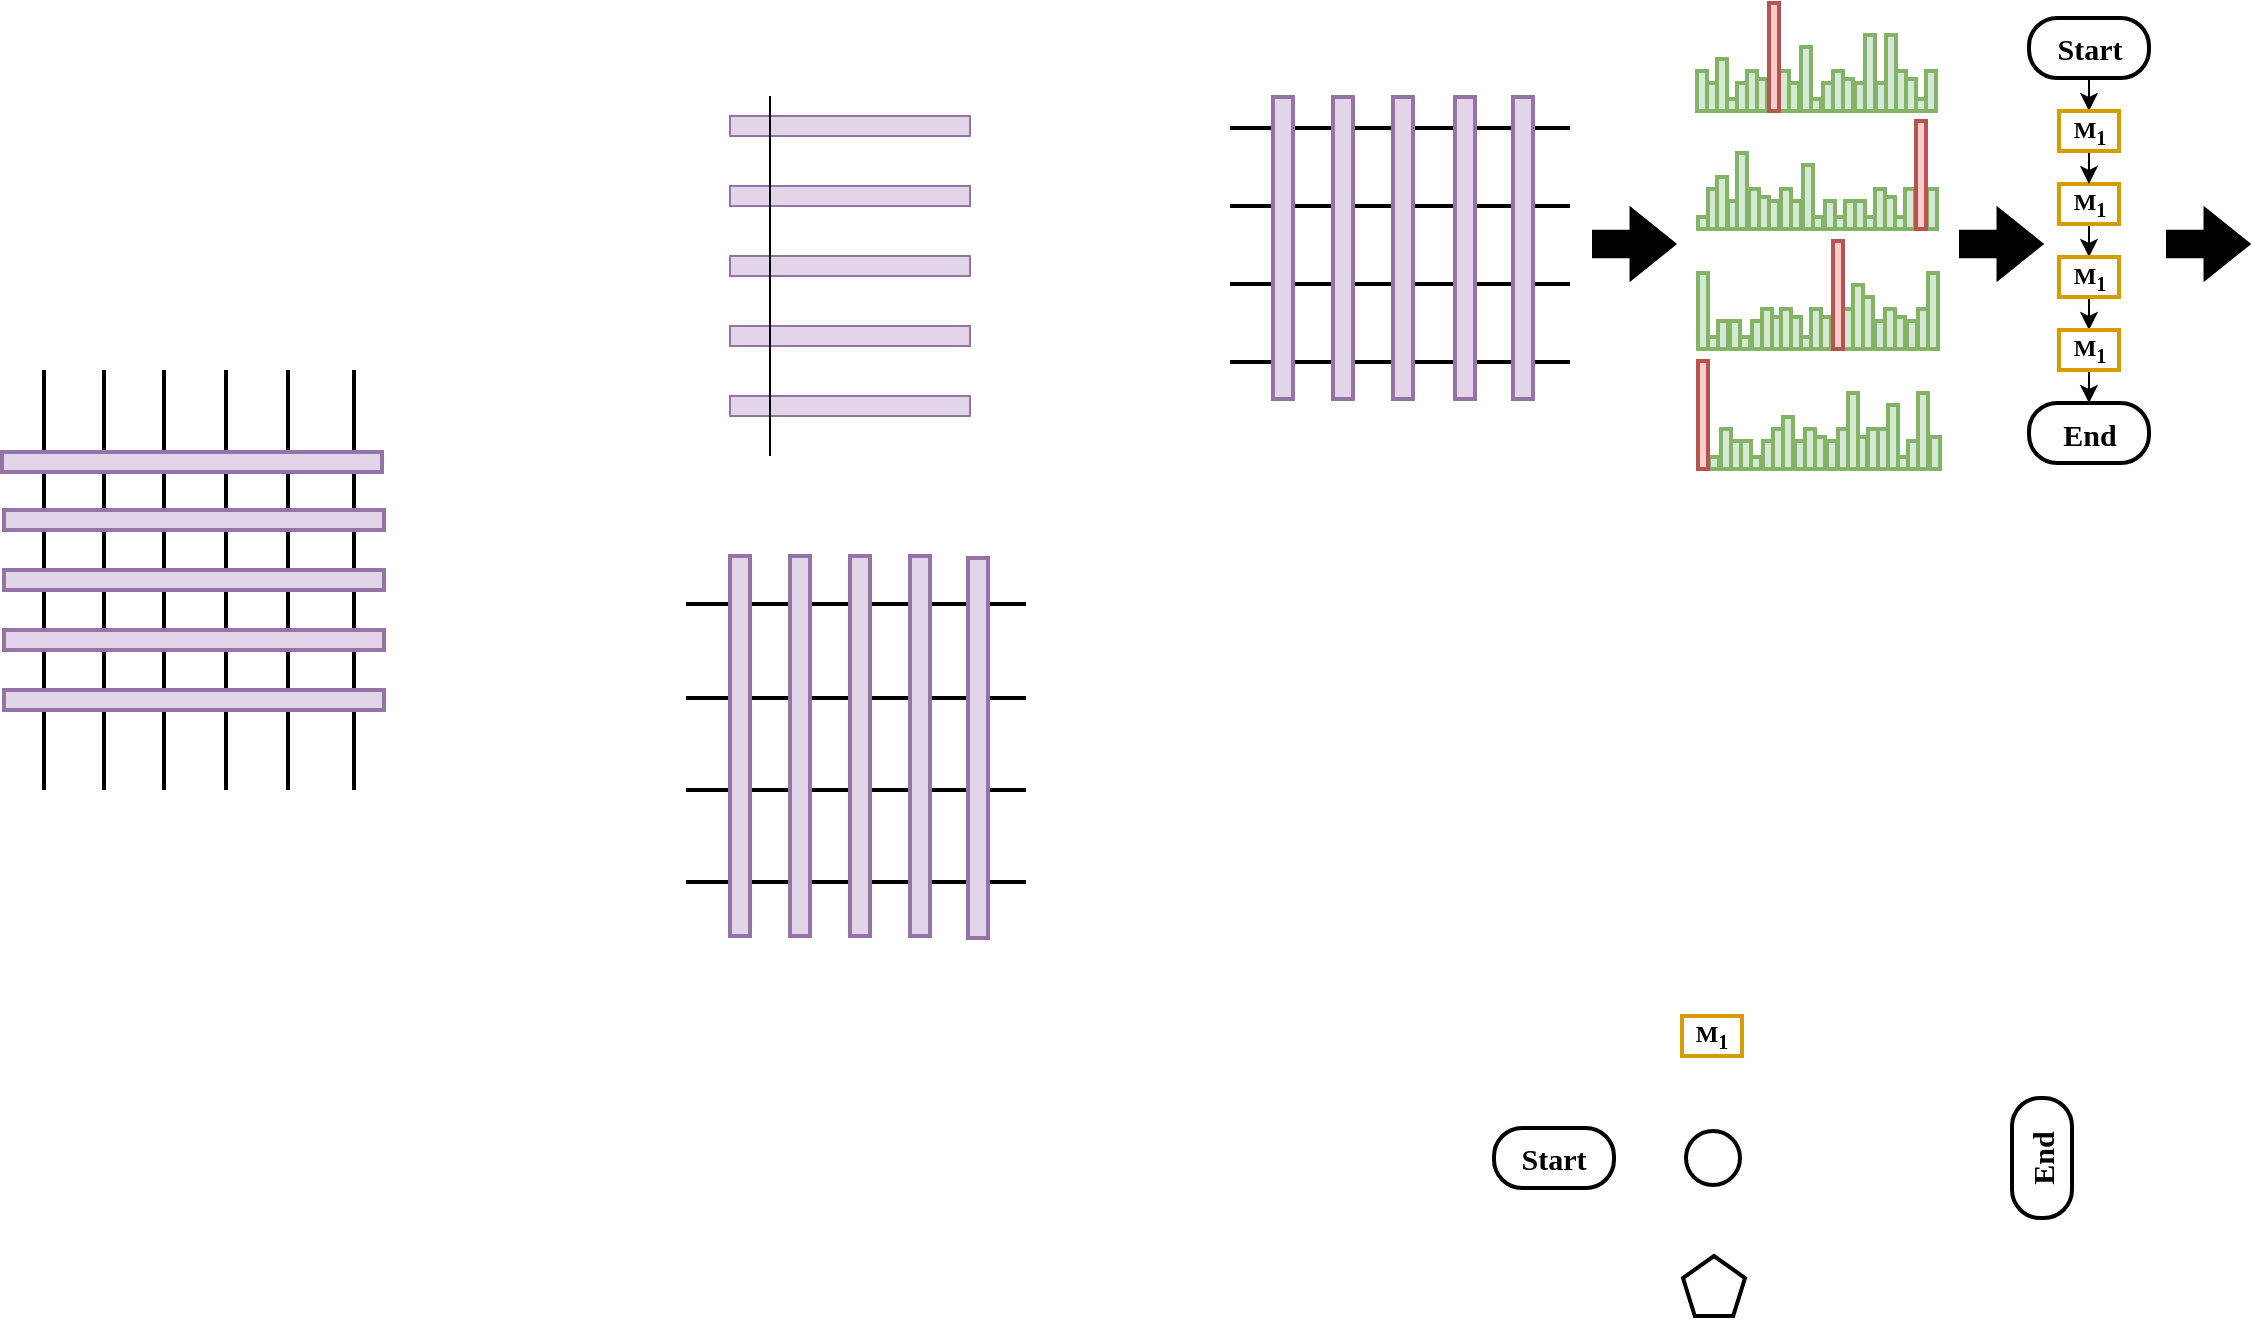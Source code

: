 <mxfile version="12.1.9" type="github" pages="1">
  <diagram id="ucN_eq42EwhsVekuWUfu" name="第 1 页">
    <mxGraphModel dx="1139" dy="508" grid="1" gridSize="10" guides="1" tooltips="1" connect="1" arrows="1" fold="1" page="1" pageScale="1" pageWidth="827" pageHeight="1169" math="0" shadow="0">
      <root>
        <mxCell id="0"/>
        <mxCell id="1" parent="0"/>
        <mxCell id="b7vhbKfn63qTptd5rGrX-1" value="" style="rounded=0;whiteSpace=wrap;html=1;fillColor=#e1d5e7;strokeColor=#9673a6;" parent="1" vertex="1">
          <mxGeometry x="-210" y="100" width="120" height="10" as="geometry"/>
        </mxCell>
        <mxCell id="b7vhbKfn63qTptd5rGrX-2" value="" style="rounded=0;whiteSpace=wrap;html=1;fillColor=#e1d5e7;strokeColor=#9673a6;" parent="1" vertex="1">
          <mxGeometry x="-210" y="135" width="120" height="10" as="geometry"/>
        </mxCell>
        <mxCell id="b7vhbKfn63qTptd5rGrX-3" value="" style="rounded=0;whiteSpace=wrap;html=1;fillColor=#e1d5e7;strokeColor=#9673a6;" parent="1" vertex="1">
          <mxGeometry x="-210" y="170" width="120" height="10" as="geometry"/>
        </mxCell>
        <mxCell id="b7vhbKfn63qTptd5rGrX-4" value="" style="rounded=0;whiteSpace=wrap;html=1;fillColor=#e1d5e7;strokeColor=#9673a6;" parent="1" vertex="1">
          <mxGeometry x="-210" y="205" width="120" height="10" as="geometry"/>
        </mxCell>
        <mxCell id="b7vhbKfn63qTptd5rGrX-5" value="" style="rounded=0;whiteSpace=wrap;html=1;fillColor=#e1d5e7;strokeColor=#9673a6;" parent="1" vertex="1">
          <mxGeometry x="-210" y="240" width="120" height="10" as="geometry"/>
        </mxCell>
        <mxCell id="b7vhbKfn63qTptd5rGrX-6" value="" style="endArrow=none;html=1;" parent="1" edge="1">
          <mxGeometry width="50" height="50" relative="1" as="geometry">
            <mxPoint x="-190" y="270" as="sourcePoint"/>
            <mxPoint x="-190" y="90" as="targetPoint"/>
          </mxGeometry>
        </mxCell>
        <mxCell id="b7vhbKfn63qTptd5rGrX-35" value="" style="group;rotation=90;" parent="1" vertex="1" connectable="0">
          <mxGeometry x="-630" y="255" width="309" height="155" as="geometry"/>
        </mxCell>
        <mxCell id="b7vhbKfn63qTptd5rGrX-24" value="" style="endArrow=none;html=1;strokeWidth=2;" parent="b7vhbKfn63qTptd5rGrX-35" edge="1">
          <mxGeometry width="50" height="50" relative="1" as="geometry">
            <mxPoint x="232" y="182" as="sourcePoint"/>
            <mxPoint x="232" y="-28" as="targetPoint"/>
          </mxGeometry>
        </mxCell>
        <mxCell id="b7vhbKfn63qTptd5rGrX-25" value="" style="endArrow=none;html=1;strokeWidth=2;" parent="b7vhbKfn63qTptd5rGrX-35" edge="1">
          <mxGeometry width="50" height="50" relative="1" as="geometry">
            <mxPoint x="199" y="182" as="sourcePoint"/>
            <mxPoint x="199" y="-28" as="targetPoint"/>
          </mxGeometry>
        </mxCell>
        <mxCell id="b7vhbKfn63qTptd5rGrX-26" value="" style="endArrow=none;html=1;strokeWidth=2;" parent="b7vhbKfn63qTptd5rGrX-35" edge="1">
          <mxGeometry width="50" height="50" relative="1" as="geometry">
            <mxPoint x="168" y="182" as="sourcePoint"/>
            <mxPoint x="168" y="-28" as="targetPoint"/>
          </mxGeometry>
        </mxCell>
        <mxCell id="b7vhbKfn63qTptd5rGrX-27" value="" style="endArrow=none;html=1;strokeWidth=2;" parent="b7vhbKfn63qTptd5rGrX-35" edge="1">
          <mxGeometry width="50" height="50" relative="1" as="geometry">
            <mxPoint x="137" y="182" as="sourcePoint"/>
            <mxPoint x="137" y="-28" as="targetPoint"/>
          </mxGeometry>
        </mxCell>
        <mxCell id="b7vhbKfn63qTptd5rGrX-28" value="" style="endArrow=none;html=1;strokeWidth=2;" parent="b7vhbKfn63qTptd5rGrX-35" edge="1">
          <mxGeometry width="50" height="50" relative="1" as="geometry">
            <mxPoint x="107" y="182" as="sourcePoint"/>
            <mxPoint x="107" y="-28" as="targetPoint"/>
          </mxGeometry>
        </mxCell>
        <mxCell id="b7vhbKfn63qTptd5rGrX-29" value="" style="endArrow=none;html=1;strokeWidth=2;" parent="b7vhbKfn63qTptd5rGrX-35" edge="1">
          <mxGeometry width="50" height="50" relative="1" as="geometry">
            <mxPoint x="77" y="182" as="sourcePoint"/>
            <mxPoint x="77" y="-28" as="targetPoint"/>
          </mxGeometry>
        </mxCell>
        <mxCell id="b7vhbKfn63qTptd5rGrX-30" value="" style="rounded=0;whiteSpace=wrap;html=1;fillColor=#e1d5e7;strokeColor=#9673a6;rotation=0;strokeWidth=2;" parent="b7vhbKfn63qTptd5rGrX-35" vertex="1">
          <mxGeometry x="56" y="13" width="190" height="10" as="geometry"/>
        </mxCell>
        <mxCell id="b7vhbKfn63qTptd5rGrX-31" value="" style="rounded=0;whiteSpace=wrap;html=1;fillColor=#e1d5e7;strokeColor=#9673a6;rotation=0;strokeWidth=2;" parent="b7vhbKfn63qTptd5rGrX-35" vertex="1">
          <mxGeometry x="57" y="42" width="190" height="10" as="geometry"/>
        </mxCell>
        <mxCell id="b7vhbKfn63qTptd5rGrX-32" value="" style="rounded=0;whiteSpace=wrap;html=1;fillColor=#e1d5e7;strokeColor=#9673a6;rotation=0;strokeWidth=2;" parent="b7vhbKfn63qTptd5rGrX-35" vertex="1">
          <mxGeometry x="57" y="72" width="190" height="10" as="geometry"/>
        </mxCell>
        <mxCell id="b7vhbKfn63qTptd5rGrX-33" value="" style="rounded=0;whiteSpace=wrap;html=1;fillColor=#e1d5e7;strokeColor=#9673a6;rotation=0;strokeWidth=2;" parent="b7vhbKfn63qTptd5rGrX-35" vertex="1">
          <mxGeometry x="57" y="102" width="190" height="10" as="geometry"/>
        </mxCell>
        <mxCell id="b7vhbKfn63qTptd5rGrX-34" value="" style="rounded=0;whiteSpace=wrap;html=1;fillColor=#e1d5e7;strokeColor=#9673a6;rotation=0;strokeWidth=2;" parent="b7vhbKfn63qTptd5rGrX-35" vertex="1">
          <mxGeometry x="57" y="132" width="190" height="10" as="geometry"/>
        </mxCell>
        <mxCell id="BSNSr3al7UwsHHKzE54c-1" value="" style="endArrow=none;html=1;strokeWidth=2;" parent="1" edge="1">
          <mxGeometry width="50" height="50" relative="1" as="geometry">
            <mxPoint x="210" y="106" as="sourcePoint"/>
            <mxPoint x="40" y="106" as="targetPoint"/>
          </mxGeometry>
        </mxCell>
        <mxCell id="BSNSr3al7UwsHHKzE54c-2" value="" style="endArrow=none;html=1;strokeWidth=2;" parent="1" edge="1">
          <mxGeometry width="50" height="50" relative="1" as="geometry">
            <mxPoint x="210" y="145" as="sourcePoint"/>
            <mxPoint x="40" y="145" as="targetPoint"/>
          </mxGeometry>
        </mxCell>
        <mxCell id="BSNSr3al7UwsHHKzE54c-3" value="" style="endArrow=none;html=1;strokeWidth=2;" parent="1" edge="1">
          <mxGeometry width="50" height="50" relative="1" as="geometry">
            <mxPoint x="210" y="184" as="sourcePoint"/>
            <mxPoint x="40" y="184" as="targetPoint"/>
          </mxGeometry>
        </mxCell>
        <mxCell id="BSNSr3al7UwsHHKzE54c-4" value="" style="endArrow=none;html=1;strokeWidth=2;" parent="1" edge="1">
          <mxGeometry width="50" height="50" relative="1" as="geometry">
            <mxPoint x="210" y="223" as="sourcePoint"/>
            <mxPoint x="40" y="223" as="targetPoint"/>
          </mxGeometry>
        </mxCell>
        <mxCell id="BSNSr3al7UwsHHKzE54c-8" value="" style="rounded=0;whiteSpace=wrap;html=1;fillColor=#e1d5e7;strokeColor=#9673a6;rotation=-90;strokeWidth=2;" parent="1" vertex="1">
          <mxGeometry x="-9" y="161" width="151" height="10" as="geometry"/>
        </mxCell>
        <mxCell id="BSNSr3al7UwsHHKzE54c-9" value="" style="rounded=0;whiteSpace=wrap;html=1;fillColor=#e1d5e7;strokeColor=#9673a6;rotation=-90;strokeWidth=2;" parent="1" vertex="1">
          <mxGeometry x="21" y="161" width="151" height="10" as="geometry"/>
        </mxCell>
        <mxCell id="BSNSr3al7UwsHHKzE54c-10" value="" style="rounded=0;whiteSpace=wrap;html=1;fillColor=#e1d5e7;strokeColor=#9673a6;rotation=-90;strokeWidth=2;" parent="1" vertex="1">
          <mxGeometry x="51" y="161" width="151" height="10" as="geometry"/>
        </mxCell>
        <mxCell id="BSNSr3al7UwsHHKzE54c-11" value="" style="rounded=0;whiteSpace=wrap;html=1;fillColor=#e1d5e7;strokeColor=#9673a6;rotation=-90;strokeWidth=2;" parent="1" vertex="1">
          <mxGeometry x="82" y="161" width="151" height="10" as="geometry"/>
        </mxCell>
        <mxCell id="BSNSr3al7UwsHHKzE54c-12" value="" style="rounded=0;whiteSpace=wrap;html=1;fillColor=#e1d5e7;strokeColor=#9673a6;rotation=-90;strokeWidth=2;" parent="1" vertex="1">
          <mxGeometry x="111" y="161" width="151" height="10" as="geometry"/>
        </mxCell>
        <mxCell id="BSNSr3al7UwsHHKzE54c-13" value="" style="shape=singleArrow;whiteSpace=wrap;html=1;arrowWidth=0.363;arrowSize=0.531;strokeWidth=2;fillColor=#000000;strokeColor=#000000;" parent="1" vertex="1">
          <mxGeometry x="222" y="147" width="40" height="34" as="geometry"/>
        </mxCell>
        <mxCell id="BSNSr3al7UwsHHKzE54c-17" value="" style="rounded=0;whiteSpace=wrap;html=1;fillColor=#d5e8d4;strokeColor=#82b366;rotation=-90;strokeWidth=2;" parent="1" vertex="1">
          <mxGeometry x="266" y="85" width="20" height="5" as="geometry"/>
        </mxCell>
        <mxCell id="BSNSr3al7UwsHHKzE54c-20" value="" style="rounded=0;whiteSpace=wrap;html=1;fillColor=#d5e8d4;strokeColor=#82b366;rotation=-90;strokeWidth=2;" parent="1" vertex="1">
          <mxGeometry x="274" y="88" width="14" height="5" as="geometry"/>
        </mxCell>
        <mxCell id="BSNSr3al7UwsHHKzE54c-21" value="" style="rounded=0;whiteSpace=wrap;html=1;fillColor=#d5e8d4;strokeColor=#82b366;rotation=-90;strokeWidth=2;" parent="1" vertex="1">
          <mxGeometry x="273" y="82" width="26" height="5" as="geometry"/>
        </mxCell>
        <mxCell id="BSNSr3al7UwsHHKzE54c-23" value="" style="rounded=0;whiteSpace=wrap;html=1;fillColor=#d5e8d4;strokeColor=#82b366;rotation=-90;strokeWidth=2;" parent="1" vertex="1">
          <mxGeometry x="288" y="92" width="6" height="5" as="geometry"/>
        </mxCell>
        <mxCell id="BSNSr3al7UwsHHKzE54c-24" value="" style="rounded=0;whiteSpace=wrap;html=1;fillColor=#d5e8d4;strokeColor=#82b366;rotation=-90;strokeWidth=2;" parent="1" vertex="1">
          <mxGeometry x="289" y="88" width="14" height="5" as="geometry"/>
        </mxCell>
        <mxCell id="BSNSr3al7UwsHHKzE54c-25" value="" style="rounded=0;whiteSpace=wrap;html=1;fillColor=#d5e8d4;strokeColor=#82b366;rotation=-90;strokeWidth=2;" parent="1" vertex="1">
          <mxGeometry x="291" y="85" width="20" height="5" as="geometry"/>
        </mxCell>
        <mxCell id="BSNSr3al7UwsHHKzE54c-28" value="" style="rounded=0;whiteSpace=wrap;html=1;fillColor=#d5e8d4;strokeColor=#82b366;rotation=-90;strokeWidth=2;" parent="1" vertex="1">
          <mxGeometry x="298" y="87" width="16" height="5" as="geometry"/>
        </mxCell>
        <mxCell id="BSNSr3al7UwsHHKzE54c-30" value="" style="rounded=0;whiteSpace=wrap;html=1;fillColor=#d5e8d4;strokeColor=#82b366;rotation=-90;strokeWidth=2;" parent="1" vertex="1">
          <mxGeometry x="307" y="85" width="20" height="5" as="geometry"/>
        </mxCell>
        <mxCell id="BSNSr3al7UwsHHKzE54c-31" value="" style="rounded=0;whiteSpace=wrap;html=1;fillColor=#d5e8d4;strokeColor=#82b366;rotation=-90;strokeWidth=2;" parent="1" vertex="1">
          <mxGeometry x="315" y="88" width="14" height="5" as="geometry"/>
        </mxCell>
        <mxCell id="BSNSr3al7UwsHHKzE54c-32" value="" style="rounded=0;whiteSpace=wrap;html=1;fillColor=#d5e8d4;strokeColor=#82b366;rotation=-90;strokeWidth=2;" parent="1" vertex="1">
          <mxGeometry x="312" y="79" width="32" height="5" as="geometry"/>
        </mxCell>
        <mxCell id="BSNSr3al7UwsHHKzE54c-33" value="" style="rounded=0;whiteSpace=wrap;html=1;fillColor=#d5e8d4;strokeColor=#82b366;rotation=-90;strokeWidth=2;" parent="1" vertex="1">
          <mxGeometry x="330" y="92" width="6" height="5" as="geometry"/>
        </mxCell>
        <mxCell id="BSNSr3al7UwsHHKzE54c-34" value="" style="rounded=0;whiteSpace=wrap;html=1;fillColor=#d5e8d4;strokeColor=#82b366;rotation=-90;strokeWidth=2;" parent="1" vertex="1">
          <mxGeometry x="332" y="88" width="14" height="5" as="geometry"/>
        </mxCell>
        <mxCell id="BSNSr3al7UwsHHKzE54c-35" value="" style="rounded=0;whiteSpace=wrap;html=1;fillColor=#d5e8d4;strokeColor=#82b366;rotation=-90;strokeWidth=2;" parent="1" vertex="1">
          <mxGeometry x="334" y="85" width="20" height="5" as="geometry"/>
        </mxCell>
        <mxCell id="BSNSr3al7UwsHHKzE54c-36" value="" style="rounded=0;whiteSpace=wrap;html=1;fillColor=#d5e8d4;strokeColor=#82b366;rotation=-90;strokeWidth=2;" parent="1" vertex="1">
          <mxGeometry x="341" y="76" width="38" height="5" as="geometry"/>
        </mxCell>
        <mxCell id="BSNSr3al7UwsHHKzE54c-37" value="" style="rounded=0;whiteSpace=wrap;html=1;fillColor=#d5e8d4;strokeColor=#82b366;rotation=-90;strokeWidth=2;" parent="1" vertex="1">
          <mxGeometry x="341" y="87" width="16" height="5" as="geometry"/>
        </mxCell>
        <mxCell id="BSNSr3al7UwsHHKzE54c-38" value="" style="rounded=0;whiteSpace=wrap;html=1;fillColor=#d5e8d4;strokeColor=#82b366;rotation=-90;strokeWidth=2;" parent="1" vertex="1">
          <mxGeometry x="348" y="88" width="14" height="5" as="geometry"/>
        </mxCell>
        <mxCell id="BSNSr3al7UwsHHKzE54c-29" value="" style="rounded=0;whiteSpace=wrap;html=1;fillColor=#f8cecc;strokeColor=#b85450;rotation=-90;strokeWidth=2;" parent="1" vertex="1">
          <mxGeometry x="285" y="68" width="54" height="5" as="geometry"/>
        </mxCell>
        <mxCell id="BSNSr3al7UwsHHKzE54c-58" value="" style="rounded=0;whiteSpace=wrap;html=1;fillColor=#d5e8d4;strokeColor=#82b366;rotation=-90;strokeWidth=2;" parent="1" vertex="1">
          <mxGeometry x="365.5" y="85" width="20" height="5" as="geometry"/>
        </mxCell>
        <mxCell id="BSNSr3al7UwsHHKzE54c-59" value="" style="rounded=0;whiteSpace=wrap;html=1;fillColor=#d5e8d4;strokeColor=#82b366;rotation=-90;strokeWidth=2;" parent="1" vertex="1">
          <mxGeometry x="351.5" y="76" width="38" height="5" as="geometry"/>
        </mxCell>
        <mxCell id="BSNSr3al7UwsHHKzE54c-60" value="" style="rounded=0;whiteSpace=wrap;html=1;fillColor=#d5e8d4;strokeColor=#82b366;rotation=-90;strokeWidth=2;" parent="1" vertex="1">
          <mxGeometry x="372.5" y="87" width="16" height="5" as="geometry"/>
        </mxCell>
        <mxCell id="BSNSr3al7UwsHHKzE54c-61" value="" style="rounded=0;whiteSpace=wrap;html=1;fillColor=#d5e8d4;strokeColor=#82b366;rotation=-90;strokeWidth=2;" parent="1" vertex="1">
          <mxGeometry x="358.5" y="88" width="14" height="5" as="geometry"/>
        </mxCell>
        <mxCell id="BSNSr3al7UwsHHKzE54c-62" value="" style="rounded=0;whiteSpace=wrap;html=1;fillColor=#d5e8d4;strokeColor=#82b366;rotation=-90;strokeWidth=2;" parent="1" vertex="1">
          <mxGeometry x="382.5" y="92" width="6" height="5" as="geometry"/>
        </mxCell>
        <mxCell id="BSNSr3al7UwsHHKzE54c-63" value="" style="rounded=0;whiteSpace=wrap;html=1;fillColor=#d5e8d4;strokeColor=#82b366;rotation=-90;strokeWidth=2;" parent="1" vertex="1">
          <mxGeometry x="380.5" y="85" width="20" height="5" as="geometry"/>
        </mxCell>
        <mxCell id="BSNSr3al7UwsHHKzE54c-87" value="" style="rounded=0;whiteSpace=wrap;html=1;fillColor=#d5e8d4;strokeColor=#82b366;rotation=-90;strokeWidth=2;" parent="1" vertex="1">
          <mxGeometry x="271.5" y="144" width="20" height="5" as="geometry"/>
        </mxCell>
        <mxCell id="BSNSr3al7UwsHHKzE54c-88" value="" style="rounded=0;whiteSpace=wrap;html=1;fillColor=#d5e8d4;strokeColor=#82b366;rotation=-90;strokeWidth=2;" parent="1" vertex="1">
          <mxGeometry x="284.5" y="147" width="14" height="5" as="geometry"/>
        </mxCell>
        <mxCell id="BSNSr3al7UwsHHKzE54c-89" value="" style="rounded=0;whiteSpace=wrap;html=1;fillColor=#d5e8d4;strokeColor=#82b366;rotation=-90;strokeWidth=2;" parent="1" vertex="1">
          <mxGeometry x="273" y="141" width="26" height="5" as="geometry"/>
        </mxCell>
        <mxCell id="BSNSr3al7UwsHHKzE54c-90" value="" style="rounded=0;whiteSpace=wrap;html=1;fillColor=#d5e8d4;strokeColor=#82b366;rotation=-90;strokeWidth=2;" parent="1" vertex="1">
          <mxGeometry x="273.5" y="151" width="6" height="5" as="geometry"/>
        </mxCell>
        <mxCell id="BSNSr3al7UwsHHKzE54c-91" value="" style="rounded=0;whiteSpace=wrap;html=1;fillColor=#d5e8d4;strokeColor=#82b366;rotation=-90;strokeWidth=2;" parent="1" vertex="1">
          <mxGeometry x="305" y="147" width="14" height="5" as="geometry"/>
        </mxCell>
        <mxCell id="BSNSr3al7UwsHHKzE54c-92" value="" style="rounded=0;whiteSpace=wrap;html=1;fillColor=#d5e8d4;strokeColor=#82b366;rotation=-90;strokeWidth=2;" parent="1" vertex="1">
          <mxGeometry x="292" y="144" width="20" height="5" as="geometry"/>
        </mxCell>
        <mxCell id="BSNSr3al7UwsHHKzE54c-93" value="" style="rounded=0;whiteSpace=wrap;html=1;fillColor=#d5e8d4;strokeColor=#82b366;rotation=-90;strokeWidth=2;" parent="1" vertex="1">
          <mxGeometry x="299" y="146" width="16" height="5" as="geometry"/>
        </mxCell>
        <mxCell id="BSNSr3al7UwsHHKzE54c-94" value="" style="rounded=0;whiteSpace=wrap;html=1;fillColor=#d5e8d4;strokeColor=#82b366;rotation=-90;strokeWidth=2;" parent="1" vertex="1">
          <mxGeometry x="308" y="144" width="20" height="5" as="geometry"/>
        </mxCell>
        <mxCell id="BSNSr3al7UwsHHKzE54c-95" value="" style="rounded=0;whiteSpace=wrap;html=1;fillColor=#d5e8d4;strokeColor=#82b366;rotation=-90;strokeWidth=2;" parent="1" vertex="1">
          <mxGeometry x="316" y="147" width="14" height="5" as="geometry"/>
        </mxCell>
        <mxCell id="BSNSr3al7UwsHHKzE54c-96" value="" style="rounded=0;whiteSpace=wrap;html=1;fillColor=#d5e8d4;strokeColor=#82b366;rotation=-90;strokeWidth=2;" parent="1" vertex="1">
          <mxGeometry x="313" y="138" width="32" height="5" as="geometry"/>
        </mxCell>
        <mxCell id="BSNSr3al7UwsHHKzE54c-97" value="" style="rounded=0;whiteSpace=wrap;html=1;fillColor=#d5e8d4;strokeColor=#82b366;rotation=-90;strokeWidth=2;" parent="1" vertex="1">
          <mxGeometry x="331" y="151" width="6" height="5" as="geometry"/>
        </mxCell>
        <mxCell id="BSNSr3al7UwsHHKzE54c-98" value="" style="rounded=0;whiteSpace=wrap;html=1;fillColor=#d5e8d4;strokeColor=#82b366;rotation=-90;strokeWidth=2;" parent="1" vertex="1">
          <mxGeometry x="333" y="147" width="14" height="5" as="geometry"/>
        </mxCell>
        <mxCell id="BSNSr3al7UwsHHKzE54c-99" value="" style="rounded=0;whiteSpace=wrap;html=1;fillColor=#d5e8d4;strokeColor=#82b366;rotation=-90;strokeWidth=2;" parent="1" vertex="1">
          <mxGeometry x="381" y="144" width="20" height="5" as="geometry"/>
        </mxCell>
        <mxCell id="BSNSr3al7UwsHHKzE54c-100" value="" style="rounded=0;whiteSpace=wrap;html=1;fillColor=#d5e8d4;strokeColor=#82b366;rotation=-90;strokeWidth=2;" parent="1" vertex="1">
          <mxGeometry x="277" y="135" width="38" height="5" as="geometry"/>
        </mxCell>
        <mxCell id="BSNSr3al7UwsHHKzE54c-102" value="" style="rounded=0;whiteSpace=wrap;html=1;fillColor=#d5e8d4;strokeColor=#82b366;rotation=-90;strokeWidth=2;" parent="1" vertex="1">
          <mxGeometry x="343" y="147" width="14" height="5" as="geometry"/>
        </mxCell>
        <mxCell id="BSNSr3al7UwsHHKzE54c-104" value="" style="rounded=0;whiteSpace=wrap;html=1;fillColor=#d5e8d4;strokeColor=#82b366;rotation=-90;strokeWidth=2;" parent="1" vertex="1">
          <mxGeometry x="355" y="144" width="20" height="5" as="geometry"/>
        </mxCell>
        <mxCell id="BSNSr3al7UwsHHKzE54c-106" value="" style="rounded=0;whiteSpace=wrap;html=1;fillColor=#d5e8d4;strokeColor=#82b366;rotation=-90;strokeWidth=2;" parent="1" vertex="1">
          <mxGeometry x="362" y="146" width="16" height="5" as="geometry"/>
        </mxCell>
        <mxCell id="BSNSr3al7UwsHHKzE54c-107" value="" style="rounded=0;whiteSpace=wrap;html=1;fillColor=#d5e8d4;strokeColor=#82b366;rotation=-90;strokeWidth=2;" parent="1" vertex="1">
          <mxGeometry x="348" y="147" width="14" height="5" as="geometry"/>
        </mxCell>
        <mxCell id="BSNSr3al7UwsHHKzE54c-108" value="" style="rounded=0;whiteSpace=wrap;html=1;fillColor=#d5e8d4;strokeColor=#82b366;rotation=-90;strokeWidth=2;" parent="1" vertex="1">
          <mxGeometry x="372" y="151" width="6" height="5" as="geometry"/>
        </mxCell>
        <mxCell id="BSNSr3al7UwsHHKzE54c-109" value="" style="rounded=0;whiteSpace=wrap;html=1;fillColor=#d5e8d4;strokeColor=#82b366;rotation=-90;strokeWidth=2;" parent="1" vertex="1">
          <mxGeometry x="370" y="144" width="20" height="5" as="geometry"/>
        </mxCell>
        <mxCell id="BSNSr3al7UwsHHKzE54c-133" value="" style="rounded=0;whiteSpace=wrap;html=1;fillColor=#d5e8d4;strokeColor=#82b366;rotation=-90;strokeWidth=2;" parent="1" vertex="1">
          <mxGeometry x="342" y="151" width="6" height="5" as="geometry"/>
        </mxCell>
        <mxCell id="BSNSr3al7UwsHHKzE54c-134" value="" style="rounded=0;whiteSpace=wrap;html=1;fillColor=#d5e8d4;strokeColor=#82b366;rotation=-90;strokeWidth=2;" parent="1" vertex="1">
          <mxGeometry x="357" y="151" width="6" height="5" as="geometry"/>
        </mxCell>
        <mxCell id="BSNSr3al7UwsHHKzE54c-103" value="" style="rounded=0;whiteSpace=wrap;html=1;fillColor=#f8cecc;strokeColor=#b85450;rotation=-90;strokeWidth=2;" parent="1" vertex="1">
          <mxGeometry x="358.5" y="127" width="54" height="5" as="geometry"/>
        </mxCell>
        <mxCell id="BSNSr3al7UwsHHKzE54c-135" value="" style="rounded=0;whiteSpace=wrap;html=1;fillColor=#d5e8d4;strokeColor=#82b366;rotation=-90;strokeWidth=2;" parent="1" vertex="1">
          <mxGeometry x="336.5" y="264" width="20" height="5" as="geometry"/>
        </mxCell>
        <mxCell id="BSNSr3al7UwsHHKzE54c-136" value="" style="rounded=0;whiteSpace=wrap;html=1;fillColor=#d5e8d4;strokeColor=#82b366;rotation=-90;strokeWidth=2;" parent="1" vertex="1">
          <mxGeometry x="374.5" y="267" width="14" height="5" as="geometry"/>
        </mxCell>
        <mxCell id="BSNSr3al7UwsHHKzE54c-137" value="" style="rounded=0;whiteSpace=wrap;html=1;fillColor=#d5e8d4;strokeColor=#82b366;rotation=-90;strokeWidth=2;" parent="1" vertex="1">
          <mxGeometry x="306" y="261" width="26" height="5" as="geometry"/>
        </mxCell>
        <mxCell id="BSNSr3al7UwsHHKzE54c-138" value="" style="rounded=0;whiteSpace=wrap;html=1;fillColor=#d5e8d4;strokeColor=#82b366;rotation=-90;strokeWidth=2;" parent="1" vertex="1">
          <mxGeometry x="300" y="271" width="6" height="5" as="geometry"/>
        </mxCell>
        <mxCell id="BSNSr3al7UwsHHKzE54c-139" value="" style="rounded=0;whiteSpace=wrap;html=1;fillColor=#d5e8d4;strokeColor=#82b366;rotation=-90;strokeWidth=2;" parent="1" vertex="1">
          <mxGeometry x="302" y="267" width="14" height="5" as="geometry"/>
        </mxCell>
        <mxCell id="BSNSr3al7UwsHHKzE54c-140" value="" style="rounded=0;whiteSpace=wrap;html=1;fillColor=#d5e8d4;strokeColor=#82b366;rotation=-90;strokeWidth=2;" parent="1" vertex="1">
          <mxGeometry x="304" y="264" width="20" height="5" as="geometry"/>
        </mxCell>
        <mxCell id="BSNSr3al7UwsHHKzE54c-141" value="" style="rounded=0;whiteSpace=wrap;html=1;fillColor=#d5e8d4;strokeColor=#82b366;rotation=-90;strokeWidth=2;" parent="1" vertex="1">
          <mxGeometry x="348" y="266" width="16" height="5" as="geometry"/>
        </mxCell>
        <mxCell id="BSNSr3al7UwsHHKzE54c-142" value="" style="rounded=0;whiteSpace=wrap;html=1;fillColor=#d5e8d4;strokeColor=#82b366;rotation=-90;strokeWidth=2;" parent="1" vertex="1">
          <mxGeometry x="278" y="264" width="20" height="5" as="geometry"/>
        </mxCell>
        <mxCell id="BSNSr3al7UwsHHKzE54c-143" value="" style="rounded=0;whiteSpace=wrap;html=1;fillColor=#d5e8d4;strokeColor=#82b366;rotation=-90;strokeWidth=2;" parent="1" vertex="1">
          <mxGeometry x="286" y="267" width="14" height="5" as="geometry"/>
        </mxCell>
        <mxCell id="BSNSr3al7UwsHHKzE54c-144" value="" style="rounded=0;whiteSpace=wrap;html=1;fillColor=#d5e8d4;strokeColor=#82b366;rotation=-90;strokeWidth=2;" parent="1" vertex="1">
          <mxGeometry x="355.5" y="258" width="32" height="5" as="geometry"/>
        </mxCell>
        <mxCell id="BSNSr3al7UwsHHKzE54c-145" value="" style="rounded=0;whiteSpace=wrap;html=1;fillColor=#d5e8d4;strokeColor=#82b366;rotation=-90;strokeWidth=2;" parent="1" vertex="1">
          <mxGeometry x="279" y="271" width="6" height="5" as="geometry"/>
        </mxCell>
        <mxCell id="BSNSr3al7UwsHHKzE54c-146" value="" style="rounded=0;whiteSpace=wrap;html=1;fillColor=#d5e8d4;strokeColor=#82b366;rotation=-90;strokeWidth=2;" parent="1" vertex="1">
          <mxGeometry x="318" y="267" width="14" height="5" as="geometry"/>
        </mxCell>
        <mxCell id="BSNSr3al7UwsHHKzE54c-147" value="" style="rounded=0;whiteSpace=wrap;html=1;fillColor=#d5e8d4;strokeColor=#82b366;rotation=-90;strokeWidth=2;" parent="1" vertex="1">
          <mxGeometry x="320" y="264" width="20" height="5" as="geometry"/>
        </mxCell>
        <mxCell id="BSNSr3al7UwsHHKzE54c-148" value="" style="rounded=0;whiteSpace=wrap;html=1;fillColor=#d5e8d4;strokeColor=#82b366;rotation=-90;strokeWidth=2;" parent="1" vertex="1">
          <mxGeometry x="367.5" y="255" width="38" height="5" as="geometry"/>
        </mxCell>
        <mxCell id="BSNSr3al7UwsHHKzE54c-149" value="" style="rounded=0;whiteSpace=wrap;html=1;fillColor=#d5e8d4;strokeColor=#82b366;rotation=-90;strokeWidth=2;" parent="1" vertex="1">
          <mxGeometry x="327" y="266" width="16" height="5" as="geometry"/>
        </mxCell>
        <mxCell id="BSNSr3al7UwsHHKzE54c-150" value="" style="rounded=0;whiteSpace=wrap;html=1;fillColor=#d5e8d4;strokeColor=#82b366;rotation=-90;strokeWidth=2;" parent="1" vertex="1">
          <mxGeometry x="334" y="267" width="14" height="5" as="geometry"/>
        </mxCell>
        <mxCell id="BSNSr3al7UwsHHKzE54c-152" value="" style="rounded=0;whiteSpace=wrap;html=1;fillColor=#d5e8d4;strokeColor=#82b366;rotation=-90;strokeWidth=2;" parent="1" vertex="1">
          <mxGeometry x="351.5" y="264" width="20" height="5" as="geometry"/>
        </mxCell>
        <mxCell id="BSNSr3al7UwsHHKzE54c-153" value="" style="rounded=0;whiteSpace=wrap;html=1;fillColor=#d5e8d4;strokeColor=#82b366;rotation=-90;strokeWidth=2;" parent="1" vertex="1">
          <mxGeometry x="332.5" y="255" width="38" height="5" as="geometry"/>
        </mxCell>
        <mxCell id="BSNSr3al7UwsHHKzE54c-154" value="" style="rounded=0;whiteSpace=wrap;html=1;fillColor=#d5e8d4;strokeColor=#82b366;rotation=-90;strokeWidth=2;" parent="1" vertex="1">
          <mxGeometry x="384.5" y="266" width="16" height="5" as="geometry"/>
        </mxCell>
        <mxCell id="BSNSr3al7UwsHHKzE54c-155" value="" style="rounded=0;whiteSpace=wrap;html=1;fillColor=#d5e8d4;strokeColor=#82b366;rotation=-90;strokeWidth=2;" parent="1" vertex="1">
          <mxGeometry x="291" y="267" width="14" height="5" as="geometry"/>
        </mxCell>
        <mxCell id="BSNSr3al7UwsHHKzE54c-158" value="" style="rounded=0;whiteSpace=wrap;html=1;fillColor=#d5e8d4;strokeColor=#82b366;rotation=-90;strokeWidth=2;" parent="1" vertex="1">
          <mxGeometry x="373.5" y="271" width="6" height="5" as="geometry"/>
        </mxCell>
        <mxCell id="BSNSr3al7UwsHHKzE54c-161" value="" style="rounded=0;whiteSpace=wrap;html=1;fillColor=#d5e8d4;strokeColor=#82b366;rotation=-90;strokeWidth=2;" parent="1" vertex="1">
          <mxGeometry x="356.5" y="264" width="20" height="5" as="geometry"/>
        </mxCell>
        <mxCell id="BSNSr3al7UwsHHKzE54c-162" value="" style="rounded=0;whiteSpace=wrap;html=1;fillColor=#f8cecc;strokeColor=#b85450;rotation=-90;strokeWidth=2;" parent="1" vertex="1">
          <mxGeometry x="249.5" y="247" width="54" height="5" as="geometry"/>
        </mxCell>
        <mxCell id="BSNSr3al7UwsHHKzE54c-186" value="" style="rounded=0;whiteSpace=wrap;html=1;fillColor=#d5e8d4;strokeColor=#82b366;rotation=-90;strokeWidth=2;" parent="1" vertex="1">
          <mxGeometry x="376.5" y="204" width="20" height="5" as="geometry"/>
        </mxCell>
        <mxCell id="BSNSr3al7UwsHHKzE54c-187" value="" style="rounded=0;whiteSpace=wrap;html=1;fillColor=#d5e8d4;strokeColor=#82b366;rotation=-90;strokeWidth=2;" parent="1" vertex="1">
          <mxGeometry x="279.5" y="207" width="14" height="5" as="geometry"/>
        </mxCell>
        <mxCell id="BSNSr3al7UwsHHKzE54c-188" value="" style="rounded=0;whiteSpace=wrap;html=1;fillColor=#d5e8d4;strokeColor=#82b366;rotation=-90;strokeWidth=2;" parent="1" vertex="1">
          <mxGeometry x="346" y="201" width="26" height="5" as="geometry"/>
        </mxCell>
        <mxCell id="BSNSr3al7UwsHHKzE54c-189" value="" style="rounded=0;whiteSpace=wrap;html=1;fillColor=#d5e8d4;strokeColor=#82b366;rotation=-90;strokeWidth=2;" parent="1" vertex="1">
          <mxGeometry x="294.5" y="211" width="6" height="5" as="geometry"/>
        </mxCell>
        <mxCell id="BSNSr3al7UwsHHKzE54c-190" value="" style="rounded=0;whiteSpace=wrap;html=1;fillColor=#d5e8d4;strokeColor=#82b366;rotation=-90;strokeWidth=2;" parent="1" vertex="1">
          <mxGeometry x="296.5" y="207" width="14" height="5" as="geometry"/>
        </mxCell>
        <mxCell id="BSNSr3al7UwsHHKzE54c-191" value="" style="rounded=0;whiteSpace=wrap;html=1;fillColor=#d5e8d4;strokeColor=#82b366;rotation=-90;strokeWidth=2;" parent="1" vertex="1">
          <mxGeometry x="298.5" y="204" width="20" height="5" as="geometry"/>
        </mxCell>
        <mxCell id="BSNSr3al7UwsHHKzE54c-192" value="" style="rounded=0;whiteSpace=wrap;html=1;fillColor=#d5e8d4;strokeColor=#82b366;rotation=-90;strokeWidth=2;" parent="1" vertex="1">
          <mxGeometry x="305.5" y="206" width="16" height="5" as="geometry"/>
        </mxCell>
        <mxCell id="BSNSr3al7UwsHHKzE54c-193" value="" style="rounded=0;whiteSpace=wrap;html=1;fillColor=#d5e8d4;strokeColor=#82b366;rotation=-90;strokeWidth=2;" parent="1" vertex="1">
          <mxGeometry x="338" y="198" width="32" height="5" as="geometry"/>
        </mxCell>
        <mxCell id="BSNSr3al7UwsHHKzE54c-194" value="" style="rounded=0;whiteSpace=wrap;html=1;fillColor=#d5e8d4;strokeColor=#82b366;rotation=-90;strokeWidth=2;" parent="1" vertex="1">
          <mxGeometry x="358" y="207" width="14" height="5" as="geometry"/>
        </mxCell>
        <mxCell id="BSNSr3al7UwsHHKzE54c-195" value="" style="rounded=0;whiteSpace=wrap;html=1;fillColor=#d5e8d4;strokeColor=#82b366;rotation=-90;strokeWidth=2;" parent="1" vertex="1">
          <mxGeometry x="360" y="204" width="20" height="5" as="geometry"/>
        </mxCell>
        <mxCell id="BSNSr3al7UwsHHKzE54c-196" value="" style="rounded=0;whiteSpace=wrap;html=1;fillColor=#d5e8d4;strokeColor=#82b366;rotation=-90;strokeWidth=2;" parent="1" vertex="1">
          <mxGeometry x="257.5" y="195" width="38" height="5" as="geometry"/>
        </mxCell>
        <mxCell id="BSNSr3al7UwsHHKzE54c-197" value="" style="rounded=0;whiteSpace=wrap;html=1;fillColor=#d5e8d4;strokeColor=#82b366;rotation=-90;strokeWidth=2;" parent="1" vertex="1">
          <mxGeometry x="367" y="206" width="16" height="5" as="geometry"/>
        </mxCell>
        <mxCell id="BSNSr3al7UwsHHKzE54c-198" value="" style="rounded=0;whiteSpace=wrap;html=1;fillColor=#d5e8d4;strokeColor=#82b366;rotation=-90;strokeWidth=2;" parent="1" vertex="1">
          <mxGeometry x="374" y="207" width="14" height="5" as="geometry"/>
        </mxCell>
        <mxCell id="BSNSr3al7UwsHHKzE54c-199" value="" style="rounded=0;whiteSpace=wrap;html=1;fillColor=#d5e8d4;strokeColor=#82b366;rotation=-90;strokeWidth=2;" parent="1" vertex="1">
          <mxGeometry x="308" y="204" width="20" height="5" as="geometry"/>
        </mxCell>
        <mxCell id="BSNSr3al7UwsHHKzE54c-200" value="" style="rounded=0;whiteSpace=wrap;html=1;fillColor=#d5e8d4;strokeColor=#82b366;rotation=-90;strokeWidth=2;" parent="1" vertex="1">
          <mxGeometry x="372.5" y="195" width="38" height="5" as="geometry"/>
        </mxCell>
        <mxCell id="BSNSr3al7UwsHHKzE54c-201" value="" style="rounded=0;whiteSpace=wrap;html=1;fillColor=#d5e8d4;strokeColor=#82b366;rotation=-90;strokeWidth=2;" parent="1" vertex="1">
          <mxGeometry x="315" y="206" width="16" height="5" as="geometry"/>
        </mxCell>
        <mxCell id="BSNSr3al7UwsHHKzE54c-202" value="" style="rounded=0;whiteSpace=wrap;html=1;fillColor=#d5e8d4;strokeColor=#82b366;rotation=-90;strokeWidth=2;" parent="1" vertex="1">
          <mxGeometry x="285.5" y="207" width="14" height="5" as="geometry"/>
        </mxCell>
        <mxCell id="BSNSr3al7UwsHHKzE54c-203" value="" style="rounded=0;whiteSpace=wrap;html=1;fillColor=#d5e8d4;strokeColor=#82b366;rotation=-90;strokeWidth=2;" parent="1" vertex="1">
          <mxGeometry x="325" y="211" width="6" height="5" as="geometry"/>
        </mxCell>
        <mxCell id="BSNSr3al7UwsHHKzE54c-204" value="" style="rounded=0;whiteSpace=wrap;html=1;fillColor=#d5e8d4;strokeColor=#82b366;rotation=-90;strokeWidth=2;" parent="1" vertex="1">
          <mxGeometry x="323" y="204" width="20" height="5" as="geometry"/>
        </mxCell>
        <mxCell id="BSNSr3al7UwsHHKzE54c-205" value="" style="rounded=0;whiteSpace=wrap;html=1;fillColor=#d5e8d4;strokeColor=#82b366;rotation=-90;strokeWidth=2;" parent="1" vertex="1">
          <mxGeometry x="278.5" y="211" width="6" height="5" as="geometry"/>
        </mxCell>
        <mxCell id="BSNSr3al7UwsHHKzE54c-206" value="" style="rounded=0;whiteSpace=wrap;html=1;fillColor=#d5e8d4;strokeColor=#82b366;rotation=-90;strokeWidth=2;" parent="1" vertex="1">
          <mxGeometry x="330" y="206" width="16" height="5" as="geometry"/>
        </mxCell>
        <mxCell id="BSNSr3al7UwsHHKzE54c-207" value="" style="rounded=0;whiteSpace=wrap;html=1;fillColor=#d5e8d4;strokeColor=#82b366;rotation=-90;strokeWidth=2;" parent="1" vertex="1">
          <mxGeometry x="339" y="204" width="20" height="5" as="geometry"/>
        </mxCell>
        <mxCell id="BSNSr3al7UwsHHKzE54c-208" value="" style="rounded=0;whiteSpace=wrap;html=1;fillColor=#f8cecc;strokeColor=#b85450;rotation=-90;strokeWidth=2;" parent="1" vertex="1">
          <mxGeometry x="317" y="187" width="54" height="5" as="geometry"/>
        </mxCell>
        <mxCell id="Uz3SCJ1bhqu5c_YVx1Ex-1" value="" style="shape=singleArrow;whiteSpace=wrap;html=1;arrowWidth=0.363;arrowSize=0.531;strokeWidth=2;fillColor=#000000;strokeColor=#000000;" vertex="1" parent="1">
          <mxGeometry x="405.5" y="147" width="40" height="34" as="geometry"/>
        </mxCell>
        <mxCell id="Uz3SCJ1bhqu5c_YVx1Ex-10" style="edgeStyle=orthogonalEdgeStyle;rounded=0;orthogonalLoop=1;jettySize=auto;html=1;exitX=0.5;exitY=1;exitDx=0;exitDy=0;entryX=0.5;entryY=0;entryDx=0;entryDy=0;" edge="1" parent="1" source="Uz3SCJ1bhqu5c_YVx1Ex-3" target="Uz3SCJ1bhqu5c_YVx1Ex-7">
          <mxGeometry relative="1" as="geometry"/>
        </mxCell>
        <mxCell id="Uz3SCJ1bhqu5c_YVx1Ex-3" value="&lt;font style=&quot;font-size: 15px&quot; face=&quot;Times New Roman&quot;&gt;Start&lt;/font&gt;" style="rounded=1;whiteSpace=wrap;html=1;arcSize=47;strokeWidth=2;fontStyle=1" vertex="1" parent="1">
          <mxGeometry x="439.5" y="51" width="60" height="30" as="geometry"/>
        </mxCell>
        <mxCell id="Uz3SCJ1bhqu5c_YVx1Ex-12" style="edgeStyle=orthogonalEdgeStyle;rounded=0;orthogonalLoop=1;jettySize=auto;html=1;exitX=0.5;exitY=1;exitDx=0;exitDy=0;entryX=0.5;entryY=0;entryDx=0;entryDy=0;" edge="1" parent="1" source="Uz3SCJ1bhqu5c_YVx1Ex-4" target="Uz3SCJ1bhqu5c_YVx1Ex-5">
          <mxGeometry relative="1" as="geometry"/>
        </mxCell>
        <mxCell id="Uz3SCJ1bhqu5c_YVx1Ex-4" value="&lt;font face=&quot;Times New Roman&quot;&gt;M&lt;sub&gt;1&lt;/sub&gt;&lt;/font&gt;" style="rounded=0;whiteSpace=wrap;html=1;fillColor=#FFFFFF;strokeColor=#d79b00;strokeWidth=2;fontStyle=1" vertex="1" parent="1">
          <mxGeometry x="454.5" y="134" width="30" height="20" as="geometry"/>
        </mxCell>
        <mxCell id="Uz3SCJ1bhqu5c_YVx1Ex-13" style="edgeStyle=orthogonalEdgeStyle;rounded=0;orthogonalLoop=1;jettySize=auto;html=1;exitX=0.5;exitY=1;exitDx=0;exitDy=0;entryX=0.5;entryY=0;entryDx=0;entryDy=0;" edge="1" parent="1" source="Uz3SCJ1bhqu5c_YVx1Ex-5" target="Uz3SCJ1bhqu5c_YVx1Ex-6">
          <mxGeometry relative="1" as="geometry"/>
        </mxCell>
        <mxCell id="Uz3SCJ1bhqu5c_YVx1Ex-5" value="&lt;font face=&quot;Times New Roman&quot;&gt;M&lt;sub&gt;1&lt;/sub&gt;&lt;/font&gt;" style="rounded=0;whiteSpace=wrap;html=1;fillColor=#FFFFFF;strokeColor=#d79b00;strokeWidth=2;fontStyle=1" vertex="1" parent="1">
          <mxGeometry x="454.5" y="170.5" width="30" height="20" as="geometry"/>
        </mxCell>
        <mxCell id="Uz3SCJ1bhqu5c_YVx1Ex-14" style="edgeStyle=orthogonalEdgeStyle;rounded=0;orthogonalLoop=1;jettySize=auto;html=1;exitX=0.5;exitY=1;exitDx=0;exitDy=0;entryX=0.5;entryY=0;entryDx=0;entryDy=0;" edge="1" parent="1" source="Uz3SCJ1bhqu5c_YVx1Ex-6" target="Uz3SCJ1bhqu5c_YVx1Ex-8">
          <mxGeometry relative="1" as="geometry"/>
        </mxCell>
        <mxCell id="Uz3SCJ1bhqu5c_YVx1Ex-6" value="&lt;font face=&quot;Times New Roman&quot;&gt;M&lt;sub&gt;1&lt;/sub&gt;&lt;/font&gt;" style="rounded=0;whiteSpace=wrap;html=1;fillColor=#FFFFFF;strokeColor=#d79b00;strokeWidth=2;fontStyle=1" vertex="1" parent="1">
          <mxGeometry x="454.5" y="207" width="30" height="20" as="geometry"/>
        </mxCell>
        <mxCell id="Uz3SCJ1bhqu5c_YVx1Ex-11" style="edgeStyle=orthogonalEdgeStyle;rounded=0;orthogonalLoop=1;jettySize=auto;html=1;exitX=0.5;exitY=1;exitDx=0;exitDy=0;entryX=0.5;entryY=0;entryDx=0;entryDy=0;" edge="1" parent="1" source="Uz3SCJ1bhqu5c_YVx1Ex-7" target="Uz3SCJ1bhqu5c_YVx1Ex-4">
          <mxGeometry relative="1" as="geometry"/>
        </mxCell>
        <mxCell id="Uz3SCJ1bhqu5c_YVx1Ex-7" value="&lt;font face=&quot;Times New Roman&quot;&gt;M&lt;sub&gt;1&lt;/sub&gt;&lt;/font&gt;" style="rounded=0;whiteSpace=wrap;html=1;fillColor=#FFFFFF;strokeColor=#d79b00;strokeWidth=2;fontStyle=1" vertex="1" parent="1">
          <mxGeometry x="454.5" y="97.5" width="30" height="20" as="geometry"/>
        </mxCell>
        <mxCell id="Uz3SCJ1bhqu5c_YVx1Ex-8" value="&lt;font style=&quot;font-size: 15px&quot; face=&quot;Times New Roman&quot;&gt;End&lt;/font&gt;" style="rounded=1;whiteSpace=wrap;html=1;arcSize=47;strokeWidth=2;fontStyle=1" vertex="1" parent="1">
          <mxGeometry x="439.5" y="243.5" width="60" height="30" as="geometry"/>
        </mxCell>
        <mxCell id="Uz3SCJ1bhqu5c_YVx1Ex-15" value="" style="endArrow=none;html=1;strokeWidth=2;" edge="1" parent="1">
          <mxGeometry width="50" height="50" relative="1" as="geometry">
            <mxPoint x="-62" y="344" as="sourcePoint"/>
            <mxPoint x="-232" y="344" as="targetPoint"/>
          </mxGeometry>
        </mxCell>
        <mxCell id="Uz3SCJ1bhqu5c_YVx1Ex-16" value="" style="endArrow=none;html=1;strokeWidth=2;" edge="1" parent="1">
          <mxGeometry width="50" height="50" relative="1" as="geometry">
            <mxPoint x="-62" y="391" as="sourcePoint"/>
            <mxPoint x="-232" y="391" as="targetPoint"/>
          </mxGeometry>
        </mxCell>
        <mxCell id="Uz3SCJ1bhqu5c_YVx1Ex-17" value="" style="endArrow=none;html=1;strokeWidth=2;" edge="1" parent="1">
          <mxGeometry width="50" height="50" relative="1" as="geometry">
            <mxPoint x="-62" y="437" as="sourcePoint"/>
            <mxPoint x="-232" y="437" as="targetPoint"/>
          </mxGeometry>
        </mxCell>
        <mxCell id="Uz3SCJ1bhqu5c_YVx1Ex-18" value="" style="endArrow=none;html=1;strokeWidth=2;" edge="1" parent="1">
          <mxGeometry width="50" height="50" relative="1" as="geometry">
            <mxPoint x="-62" y="483" as="sourcePoint"/>
            <mxPoint x="-232" y="483" as="targetPoint"/>
          </mxGeometry>
        </mxCell>
        <mxCell id="Uz3SCJ1bhqu5c_YVx1Ex-19" value="" style="rounded=0;whiteSpace=wrap;html=1;fillColor=#e1d5e7;strokeColor=#9673a6;rotation=-90;strokeWidth=2;" vertex="1" parent="1">
          <mxGeometry x="-300" y="410" width="190" height="10" as="geometry"/>
        </mxCell>
        <mxCell id="Uz3SCJ1bhqu5c_YVx1Ex-20" value="" style="rounded=0;whiteSpace=wrap;html=1;fillColor=#e1d5e7;strokeColor=#9673a6;rotation=-90;strokeWidth=2;" vertex="1" parent="1">
          <mxGeometry x="-270" y="410" width="190" height="10" as="geometry"/>
        </mxCell>
        <mxCell id="Uz3SCJ1bhqu5c_YVx1Ex-21" value="" style="rounded=0;whiteSpace=wrap;html=1;fillColor=#e1d5e7;strokeColor=#9673a6;rotation=-90;strokeWidth=2;" vertex="1" parent="1">
          <mxGeometry x="-240" y="410" width="190" height="10" as="geometry"/>
        </mxCell>
        <mxCell id="Uz3SCJ1bhqu5c_YVx1Ex-22" value="" style="rounded=0;whiteSpace=wrap;html=1;fillColor=#e1d5e7;strokeColor=#9673a6;rotation=-90;strokeWidth=2;" vertex="1" parent="1">
          <mxGeometry x="-210" y="410" width="190" height="10" as="geometry"/>
        </mxCell>
        <mxCell id="Uz3SCJ1bhqu5c_YVx1Ex-23" value="" style="rounded=0;whiteSpace=wrap;html=1;fillColor=#e1d5e7;strokeColor=#9673a6;rotation=-90;strokeWidth=2;" vertex="1" parent="1">
          <mxGeometry x="-181" y="411" width="190" height="10" as="geometry"/>
        </mxCell>
        <mxCell id="Uz3SCJ1bhqu5c_YVx1Ex-24" value="" style="shape=singleArrow;whiteSpace=wrap;html=1;arrowWidth=0.363;arrowSize=0.531;strokeWidth=2;fillColor=#000000;strokeColor=#000000;" vertex="1" parent="1">
          <mxGeometry x="509" y="147" width="40" height="34" as="geometry"/>
        </mxCell>
        <mxCell id="Uz3SCJ1bhqu5c_YVx1Ex-26" value="&lt;font style=&quot;font-size: 15px&quot; face=&quot;Times New Roman&quot;&gt;Start&lt;/font&gt;" style="rounded=1;whiteSpace=wrap;html=1;arcSize=47;strokeWidth=2;fontStyle=1;rotation=0;" vertex="1" parent="1">
          <mxGeometry x="172" y="606" width="60" height="30" as="geometry"/>
        </mxCell>
        <mxCell id="Uz3SCJ1bhqu5c_YVx1Ex-34" value="&lt;font face=&quot;Times New Roman&quot;&gt;M&lt;sub&gt;1&lt;/sub&gt;&lt;/font&gt;" style="rounded=0;whiteSpace=wrap;html=1;fillColor=#FFFFFF;strokeColor=#d79b00;strokeWidth=2;fontStyle=1;rotation=0;" vertex="1" parent="1">
          <mxGeometry x="266" y="550" width="30" height="20" as="geometry"/>
        </mxCell>
        <mxCell id="Uz3SCJ1bhqu5c_YVx1Ex-35" value="&lt;font style=&quot;font-size: 15px&quot; face=&quot;Times New Roman&quot;&gt;End&lt;/font&gt;" style="rounded=1;whiteSpace=wrap;html=1;arcSize=47;strokeWidth=2;fontStyle=1;rotation=-90;" vertex="1" parent="1">
          <mxGeometry x="416" y="606" width="60" height="30" as="geometry"/>
        </mxCell>
        <mxCell id="Uz3SCJ1bhqu5c_YVx1Ex-39" value="" style="ellipse;whiteSpace=wrap;html=1;aspect=fixed;strokeWidth=2;fillColor=#FFFFFF;" vertex="1" parent="1">
          <mxGeometry x="268" y="607.5" width="27" height="27" as="geometry"/>
        </mxCell>
        <mxCell id="Uz3SCJ1bhqu5c_YVx1Ex-41" value="" style="whiteSpace=wrap;html=1;shape=mxgraph.basic.pentagon;strokeWidth=2;fillColor=#FFFFFF;" vertex="1" parent="1">
          <mxGeometry x="266.5" y="670" width="31" height="30" as="geometry"/>
        </mxCell>
      </root>
    </mxGraphModel>
  </diagram>
</mxfile>
